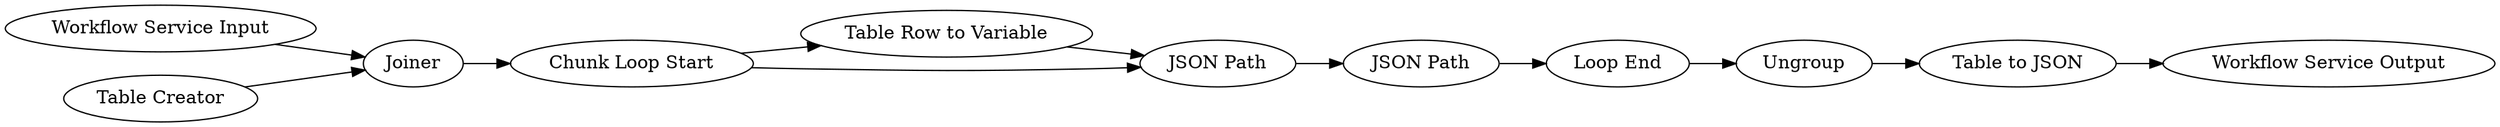 digraph {
	124 -> 129
	114 -> 115
	126 -> 113
	114 -> 116
	116 -> 123
	115 -> 116
	129 -> 130
	104 -> 113
	123 -> 117
	113 -> 114
	117 -> 124
	113 [label=Joiner]
	123 [label="JSON Path"]
	126 [label="Workflow Service Input"]
	104 [label="Table Creator"]
	115 [label="Table Row to Variable"]
	116 [label="JSON Path"]
	124 [label=Ungroup]
	130 [label="Workflow Service Output"]
	114 [label="Chunk Loop Start"]
	117 [label="Loop End"]
	129 [label="Table to JSON"]
	rankdir=LR
}
